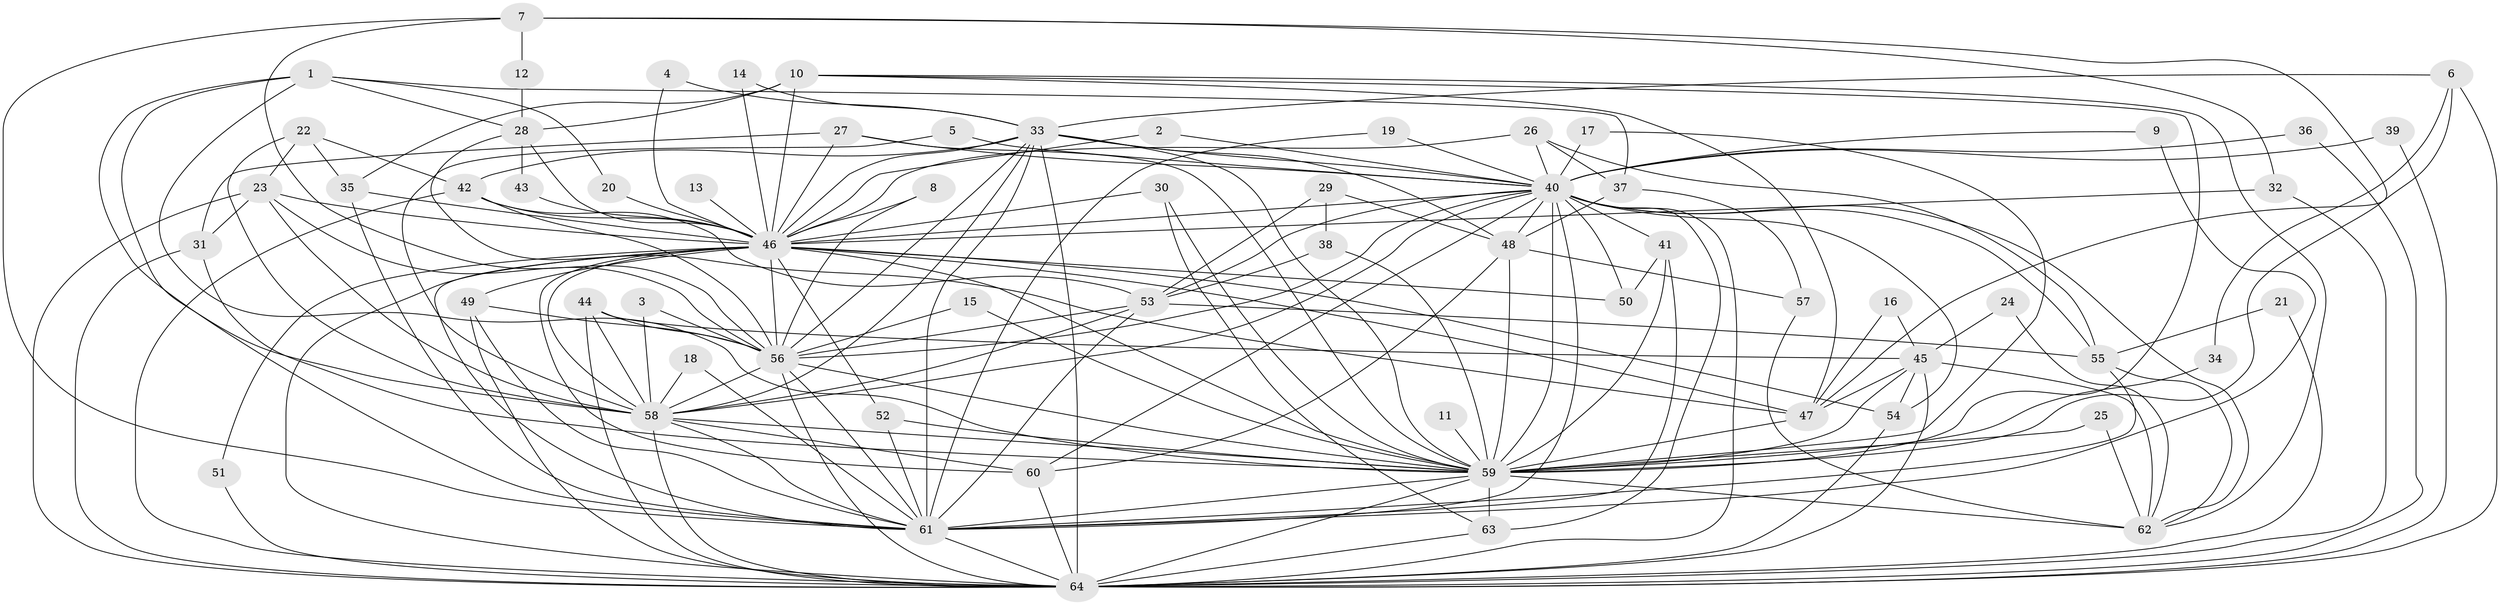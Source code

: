 // original degree distribution, {36: 0.0078125, 19: 0.0234375, 21: 0.0078125, 17: 0.0078125, 34: 0.0078125, 15: 0.0078125, 18: 0.0078125, 22: 0.0078125, 6: 0.046875, 2: 0.5234375, 3: 0.203125, 4: 0.0859375, 5: 0.0390625, 9: 0.0078125, 8: 0.015625}
// Generated by graph-tools (version 1.1) at 2025/49/03/09/25 03:49:41]
// undirected, 64 vertices, 182 edges
graph export_dot {
graph [start="1"]
  node [color=gray90,style=filled];
  1;
  2;
  3;
  4;
  5;
  6;
  7;
  8;
  9;
  10;
  11;
  12;
  13;
  14;
  15;
  16;
  17;
  18;
  19;
  20;
  21;
  22;
  23;
  24;
  25;
  26;
  27;
  28;
  29;
  30;
  31;
  32;
  33;
  34;
  35;
  36;
  37;
  38;
  39;
  40;
  41;
  42;
  43;
  44;
  45;
  46;
  47;
  48;
  49;
  50;
  51;
  52;
  53;
  54;
  55;
  56;
  57;
  58;
  59;
  60;
  61;
  62;
  63;
  64;
  1 -- 20 [weight=1.0];
  1 -- 28 [weight=1.0];
  1 -- 37 [weight=1.0];
  1 -- 58 [weight=1.0];
  1 -- 59 [weight=1.0];
  1 -- 61 [weight=1.0];
  2 -- 40 [weight=1.0];
  2 -- 46 [weight=1.0];
  3 -- 56 [weight=1.0];
  3 -- 58 [weight=1.0];
  4 -- 33 [weight=1.0];
  4 -- 46 [weight=1.0];
  5 -- 40 [weight=1.0];
  5 -- 58 [weight=1.0];
  6 -- 33 [weight=1.0];
  6 -- 34 [weight=1.0];
  6 -- 59 [weight=1.0];
  6 -- 64 [weight=1.0];
  7 -- 12 [weight=1.0];
  7 -- 32 [weight=1.0];
  7 -- 47 [weight=1.0];
  7 -- 56 [weight=1.0];
  7 -- 61 [weight=1.0];
  8 -- 46 [weight=1.0];
  8 -- 56 [weight=1.0];
  9 -- 40 [weight=1.0];
  9 -- 61 [weight=1.0];
  10 -- 28 [weight=1.0];
  10 -- 35 [weight=1.0];
  10 -- 46 [weight=2.0];
  10 -- 47 [weight=1.0];
  10 -- 59 [weight=1.0];
  10 -- 62 [weight=1.0];
  11 -- 59 [weight=1.0];
  12 -- 28 [weight=1.0];
  13 -- 46 [weight=1.0];
  14 -- 33 [weight=1.0];
  14 -- 46 [weight=1.0];
  15 -- 56 [weight=1.0];
  15 -- 59 [weight=1.0];
  16 -- 45 [weight=1.0];
  16 -- 47 [weight=1.0];
  17 -- 40 [weight=1.0];
  17 -- 59 [weight=1.0];
  18 -- 58 [weight=1.0];
  18 -- 61 [weight=1.0];
  19 -- 40 [weight=1.0];
  19 -- 61 [weight=1.0];
  20 -- 46 [weight=1.0];
  21 -- 55 [weight=1.0];
  21 -- 64 [weight=1.0];
  22 -- 23 [weight=1.0];
  22 -- 35 [weight=1.0];
  22 -- 42 [weight=1.0];
  22 -- 58 [weight=1.0];
  23 -- 31 [weight=1.0];
  23 -- 46 [weight=1.0];
  23 -- 56 [weight=1.0];
  23 -- 58 [weight=1.0];
  23 -- 64 [weight=1.0];
  24 -- 45 [weight=1.0];
  24 -- 62 [weight=1.0];
  25 -- 59 [weight=1.0];
  25 -- 62 [weight=1.0];
  26 -- 37 [weight=1.0];
  26 -- 40 [weight=1.0];
  26 -- 46 [weight=1.0];
  26 -- 55 [weight=1.0];
  27 -- 31 [weight=1.0];
  27 -- 40 [weight=1.0];
  27 -- 46 [weight=1.0];
  27 -- 59 [weight=1.0];
  28 -- 43 [weight=1.0];
  28 -- 46 [weight=1.0];
  28 -- 47 [weight=1.0];
  29 -- 38 [weight=1.0];
  29 -- 48 [weight=1.0];
  29 -- 53 [weight=1.0];
  30 -- 46 [weight=1.0];
  30 -- 59 [weight=1.0];
  30 -- 63 [weight=1.0];
  31 -- 59 [weight=1.0];
  31 -- 64 [weight=1.0];
  32 -- 46 [weight=1.0];
  32 -- 64 [weight=1.0];
  33 -- 40 [weight=2.0];
  33 -- 42 [weight=1.0];
  33 -- 46 [weight=1.0];
  33 -- 48 [weight=1.0];
  33 -- 56 [weight=1.0];
  33 -- 58 [weight=1.0];
  33 -- 59 [weight=1.0];
  33 -- 61 [weight=2.0];
  33 -- 64 [weight=2.0];
  34 -- 59 [weight=1.0];
  35 -- 46 [weight=1.0];
  35 -- 61 [weight=1.0];
  36 -- 40 [weight=1.0];
  36 -- 64 [weight=2.0];
  37 -- 48 [weight=1.0];
  37 -- 57 [weight=1.0];
  38 -- 53 [weight=1.0];
  38 -- 59 [weight=1.0];
  39 -- 40 [weight=1.0];
  39 -- 64 [weight=1.0];
  40 -- 41 [weight=1.0];
  40 -- 46 [weight=2.0];
  40 -- 48 [weight=2.0];
  40 -- 50 [weight=1.0];
  40 -- 53 [weight=1.0];
  40 -- 54 [weight=2.0];
  40 -- 55 [weight=1.0];
  40 -- 56 [weight=2.0];
  40 -- 58 [weight=2.0];
  40 -- 59 [weight=2.0];
  40 -- 60 [weight=1.0];
  40 -- 61 [weight=2.0];
  40 -- 62 [weight=1.0];
  40 -- 63 [weight=1.0];
  40 -- 64 [weight=4.0];
  41 -- 50 [weight=1.0];
  41 -- 59 [weight=1.0];
  41 -- 61 [weight=1.0];
  42 -- 46 [weight=1.0];
  42 -- 53 [weight=1.0];
  42 -- 56 [weight=1.0];
  42 -- 64 [weight=1.0];
  43 -- 46 [weight=1.0];
  44 -- 45 [weight=1.0];
  44 -- 56 [weight=1.0];
  44 -- 58 [weight=2.0];
  44 -- 64 [weight=1.0];
  45 -- 47 [weight=1.0];
  45 -- 54 [weight=1.0];
  45 -- 59 [weight=2.0];
  45 -- 62 [weight=1.0];
  45 -- 64 [weight=1.0];
  46 -- 47 [weight=1.0];
  46 -- 49 [weight=1.0];
  46 -- 50 [weight=1.0];
  46 -- 51 [weight=1.0];
  46 -- 52 [weight=1.0];
  46 -- 54 [weight=1.0];
  46 -- 56 [weight=1.0];
  46 -- 58 [weight=1.0];
  46 -- 59 [weight=1.0];
  46 -- 60 [weight=1.0];
  46 -- 61 [weight=1.0];
  46 -- 64 [weight=2.0];
  47 -- 59 [weight=2.0];
  48 -- 57 [weight=1.0];
  48 -- 59 [weight=1.0];
  48 -- 60 [weight=1.0];
  49 -- 56 [weight=1.0];
  49 -- 61 [weight=1.0];
  49 -- 64 [weight=1.0];
  51 -- 64 [weight=1.0];
  52 -- 59 [weight=1.0];
  52 -- 61 [weight=1.0];
  53 -- 55 [weight=1.0];
  53 -- 56 [weight=1.0];
  53 -- 58 [weight=1.0];
  53 -- 61 [weight=1.0];
  54 -- 64 [weight=2.0];
  55 -- 61 [weight=1.0];
  55 -- 62 [weight=1.0];
  56 -- 58 [weight=1.0];
  56 -- 59 [weight=1.0];
  56 -- 61 [weight=1.0];
  56 -- 64 [weight=2.0];
  57 -- 62 [weight=1.0];
  58 -- 59 [weight=1.0];
  58 -- 60 [weight=1.0];
  58 -- 61 [weight=1.0];
  58 -- 64 [weight=2.0];
  59 -- 61 [weight=1.0];
  59 -- 62 [weight=2.0];
  59 -- 63 [weight=2.0];
  59 -- 64 [weight=2.0];
  60 -- 64 [weight=1.0];
  61 -- 64 [weight=2.0];
  63 -- 64 [weight=1.0];
}
